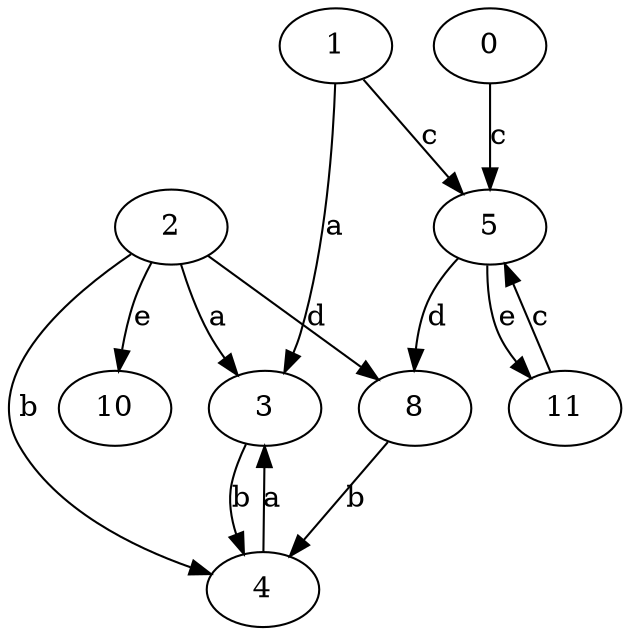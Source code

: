 strict digraph  {
2;
0;
3;
4;
5;
1;
8;
10;
11;
2 -> 3  [label=a];
2 -> 4  [label=b];
2 -> 8  [label=d];
2 -> 10  [label=e];
0 -> 5  [label=c];
3 -> 4  [label=b];
4 -> 3  [label=a];
5 -> 8  [label=d];
5 -> 11  [label=e];
1 -> 3  [label=a];
1 -> 5  [label=c];
8 -> 4  [label=b];
11 -> 5  [label=c];
}
